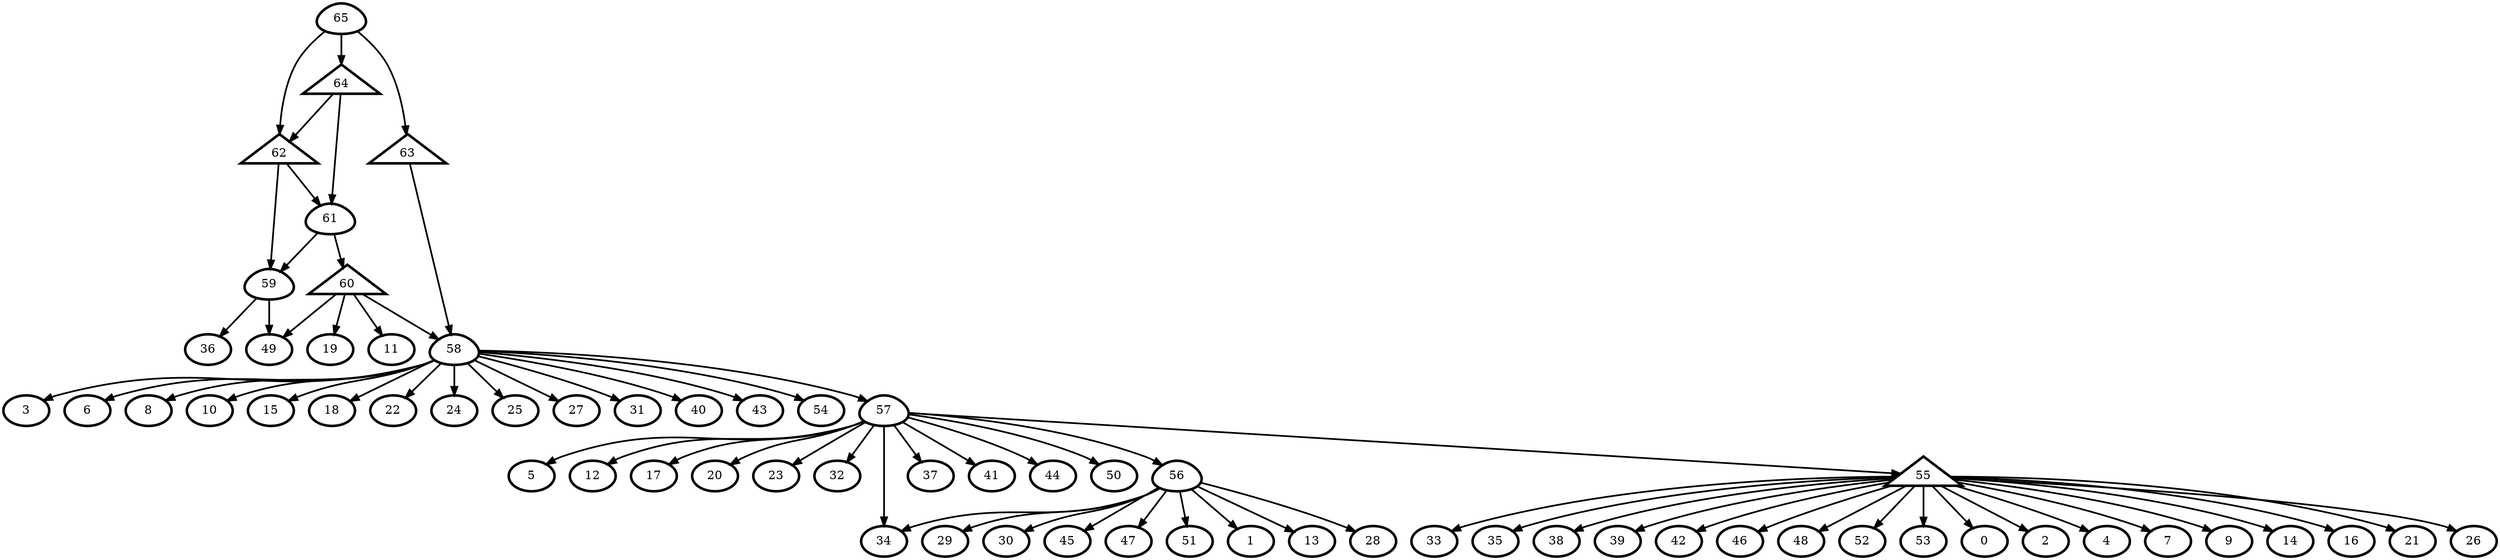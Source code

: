 digraph G {
    0 [penwidth=3,label="0"]
    1 [penwidth=3,label="1"]
    2 [penwidth=3,label="2"]
    3 [penwidth=3,label="3"]
    4 [penwidth=3,label="4"]
    5 [penwidth=3,label="5"]
    6 [penwidth=3,label="6"]
    7 [penwidth=3,label="7"]
    8 [penwidth=3,label="8"]
    9 [penwidth=3,label="9"]
    10 [penwidth=3,label="10"]
    11 [penwidth=3,label="11"]
    12 [penwidth=3,label="12"]
    13 [penwidth=3,label="13"]
    14 [penwidth=3,label="14"]
    15 [penwidth=3,label="15"]
    16 [penwidth=3,label="16"]
    17 [penwidth=3,label="17"]
    18 [penwidth=3,label="18"]
    19 [penwidth=3,label="19"]
    20 [penwidth=3,label="20"]
    21 [penwidth=3,label="21"]
    22 [penwidth=3,label="22"]
    23 [penwidth=3,label="23"]
    24 [penwidth=3,label="24"]
    25 [penwidth=3,label="25"]
    26 [penwidth=3,label="26"]
    27 [penwidth=3,label="27"]
    28 [penwidth=3,label="28"]
    29 [penwidth=3,label="29"]
    30 [penwidth=3,label="30"]
    31 [penwidth=3,label="31"]
    32 [penwidth=3,label="32"]
    33 [penwidth=3,label="33"]
    34 [penwidth=3,label="34"]
    35 [penwidth=3,label="35"]
    36 [penwidth=3,label="36"]
    37 [penwidth=3,label="37"]
    38 [penwidth=3,label="38"]
    39 [penwidth=3,label="39"]
    40 [penwidth=3,label="40"]
    41 [penwidth=3,label="41"]
    42 [penwidth=3,label="42"]
    43 [penwidth=3,label="43"]
    44 [penwidth=3,label="44"]
    45 [penwidth=3,label="45"]
    46 [penwidth=3,label="46"]
    47 [penwidth=3,label="47"]
    48 [penwidth=3,label="48"]
    49 [penwidth=3,label="49"]
    50 [penwidth=3,label="50"]
    51 [penwidth=3,label="51"]
    52 [penwidth=3,label="52"]
    53 [penwidth=3,label="53"]
    54 [penwidth=3,label="54"]
    55 [penwidth=3,label="56",shape = "egg"]
    56 [penwidth=3,label="57",shape = "egg"]
    57 [penwidth=3,label="58",shape = "egg"]
    58 [penwidth=3,label="59",shape = "egg"]
    59 [penwidth=3,label="61",shape = "egg"]
    60 [penwidth=3,label="55",shape = "triangle"]
    61 [penwidth=3,label="60",shape = "triangle"]
    62 [penwidth=3,label="62",shape = "triangle"]
    63 [penwidth=3,label="63",shape = "triangle"]
    64 [penwidth=3,label="64",shape = "triangle"]
    65 [penwidth=3,label="65",shape = "egg"]

    60 -> 4 [penwidth=2]
    60 -> 2 [penwidth=2]
    60 -> 52 [penwidth=2]
    60 -> 53 [penwidth=2]
    60 -> 21 [penwidth=2]
    60 -> 14 [penwidth=2]
    60 -> 33 [penwidth=2]
    60 -> 39 [penwidth=2]
    60 -> 46 [penwidth=2]
    60 -> 0 [penwidth=2]
    60 -> 26 [penwidth=2]
    60 -> 42 [penwidth=2]
    60 -> 16 [penwidth=2]
    60 -> 7 [penwidth=2]
    60 -> 35 [penwidth=2]
    60 -> 38 [penwidth=2]
    60 -> 9 [penwidth=2]
    60 -> 48 [penwidth=2]
    55 -> 28 [penwidth=2]
    55 -> 45 [penwidth=2]
    55 -> 34 [penwidth=2]
    55 -> 1 [penwidth=2]
    55 -> 47 [penwidth=2]
    55 -> 30 [penwidth=2]
    55 -> 51 [penwidth=2]
    55 -> 13 [penwidth=2]
    55 -> 29 [penwidth=2]
    56 -> 20 [penwidth=2]
    56 -> 55 [penwidth=2]
    56 -> 32 [penwidth=2]
    56 -> 60 [penwidth=2]
    56 -> 23 [penwidth=2]
    56 -> 12 [penwidth=2]
    56 -> 34 [penwidth=2]
    56 -> 5 [penwidth=2]
    56 -> 41 [penwidth=2]
    56 -> 44 [penwidth=2]
    56 -> 50 [penwidth=2]
    56 -> 37 [penwidth=2]
    56 -> 17 [penwidth=2]
    57 -> 15 [penwidth=2]
    57 -> 10 [penwidth=2]
    57 -> 56 [penwidth=2]
    57 -> 43 [penwidth=2]
    57 -> 27 [penwidth=2]
    57 -> 40 [penwidth=2]
    57 -> 3 [penwidth=2]
    57 -> 22 [penwidth=2]
    57 -> 31 [penwidth=2]
    57 -> 24 [penwidth=2]
    57 -> 18 [penwidth=2]
    57 -> 6 [penwidth=2]
    57 -> 8 [penwidth=2]
    57 -> 25 [penwidth=2]
    57 -> 54 [penwidth=2]
    58 -> 49 [penwidth=2]
    58 -> 36 [penwidth=2]
    61 -> 11 [penwidth=2]
    61 -> 19 [penwidth=2]
    61 -> 57 [penwidth=2]
    61 -> 49 [penwidth=2]
    59 -> 58 [penwidth=2]
    59 -> 61 [penwidth=2]
    62 -> 59 [penwidth=2]
    62 -> 58 [penwidth=2]
    63 -> 57 [penwidth=2]
    64 -> 62 [penwidth=2]
    64 -> 59 [penwidth=2]
    65 -> 62 [penwidth=2]
    65 -> 63 [penwidth=2]
    65 -> 64 [penwidth=2]
}